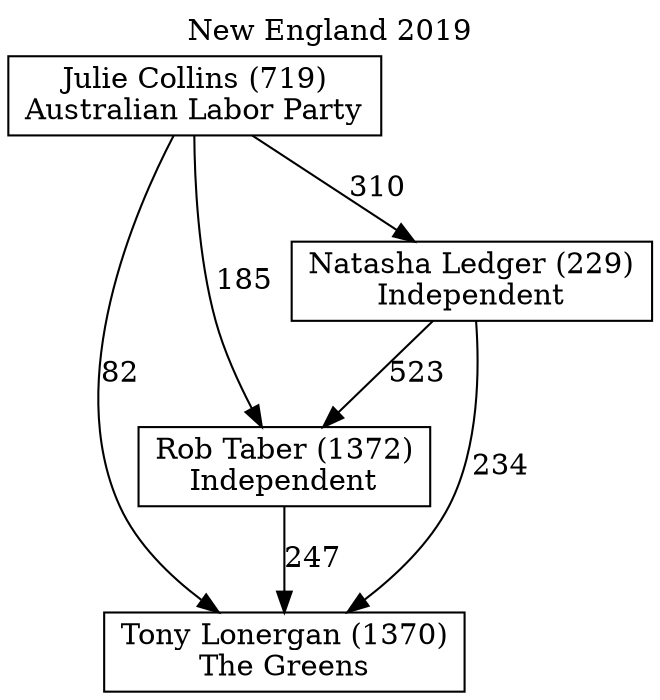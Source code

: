 // House preference flow
digraph "Tony Lonergan (1370)_New England_2019" {
	graph [label="New England 2019" labelloc=t mclimit=10]
	node [shape=box]
	"Tony Lonergan (1370)" [label="Tony Lonergan (1370)
The Greens"]
	"Rob Taber (1372)" [label="Rob Taber (1372)
Independent"]
	"Natasha Ledger (229)" [label="Natasha Ledger (229)
Independent"]
	"Julie Collins (719)" [label="Julie Collins (719)
Australian Labor Party"]
	"Tony Lonergan (1370)" [label="Tony Lonergan (1370)
The Greens"]
	"Natasha Ledger (229)" [label="Natasha Ledger (229)
Independent"]
	"Julie Collins (719)" [label="Julie Collins (719)
Australian Labor Party"]
	"Tony Lonergan (1370)" [label="Tony Lonergan (1370)
The Greens"]
	"Julie Collins (719)" [label="Julie Collins (719)
Australian Labor Party"]
	"Julie Collins (719)" [label="Julie Collins (719)
Australian Labor Party"]
	"Natasha Ledger (229)" [label="Natasha Ledger (229)
Independent"]
	"Julie Collins (719)" [label="Julie Collins (719)
Australian Labor Party"]
	"Julie Collins (719)" [label="Julie Collins (719)
Australian Labor Party"]
	"Rob Taber (1372)" [label="Rob Taber (1372)
Independent"]
	"Natasha Ledger (229)" [label="Natasha Ledger (229)
Independent"]
	"Julie Collins (719)" [label="Julie Collins (719)
Australian Labor Party"]
	"Rob Taber (1372)" [label="Rob Taber (1372)
Independent"]
	"Julie Collins (719)" [label="Julie Collins (719)
Australian Labor Party"]
	"Julie Collins (719)" [label="Julie Collins (719)
Australian Labor Party"]
	"Natasha Ledger (229)" [label="Natasha Ledger (229)
Independent"]
	"Julie Collins (719)" [label="Julie Collins (719)
Australian Labor Party"]
	"Julie Collins (719)" [label="Julie Collins (719)
Australian Labor Party"]
	"Rob Taber (1372)" -> "Tony Lonergan (1370)" [label=247]
	"Natasha Ledger (229)" -> "Rob Taber (1372)" [label=523]
	"Julie Collins (719)" -> "Natasha Ledger (229)" [label=310]
	"Natasha Ledger (229)" -> "Tony Lonergan (1370)" [label=234]
	"Julie Collins (719)" -> "Tony Lonergan (1370)" [label=82]
	"Julie Collins (719)" -> "Rob Taber (1372)" [label=185]
}
